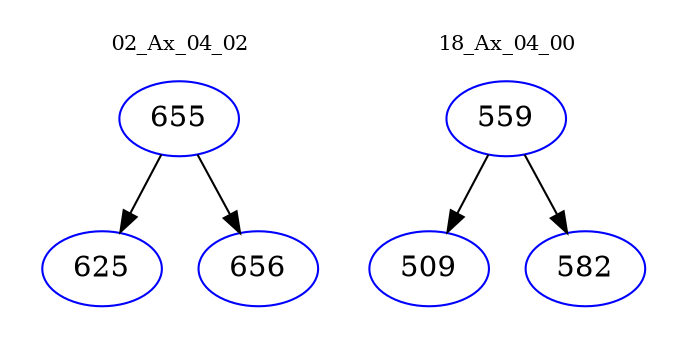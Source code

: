 digraph{
subgraph cluster_0 {
color = white
label = "02_Ax_04_02";
fontsize=10;
T0_655 [label="655", color="blue"]
T0_655 -> T0_625 [color="black"]
T0_625 [label="625", color="blue"]
T0_655 -> T0_656 [color="black"]
T0_656 [label="656", color="blue"]
}
subgraph cluster_1 {
color = white
label = "18_Ax_04_00";
fontsize=10;
T1_559 [label="559", color="blue"]
T1_559 -> T1_509 [color="black"]
T1_509 [label="509", color="blue"]
T1_559 -> T1_582 [color="black"]
T1_582 [label="582", color="blue"]
}
}

